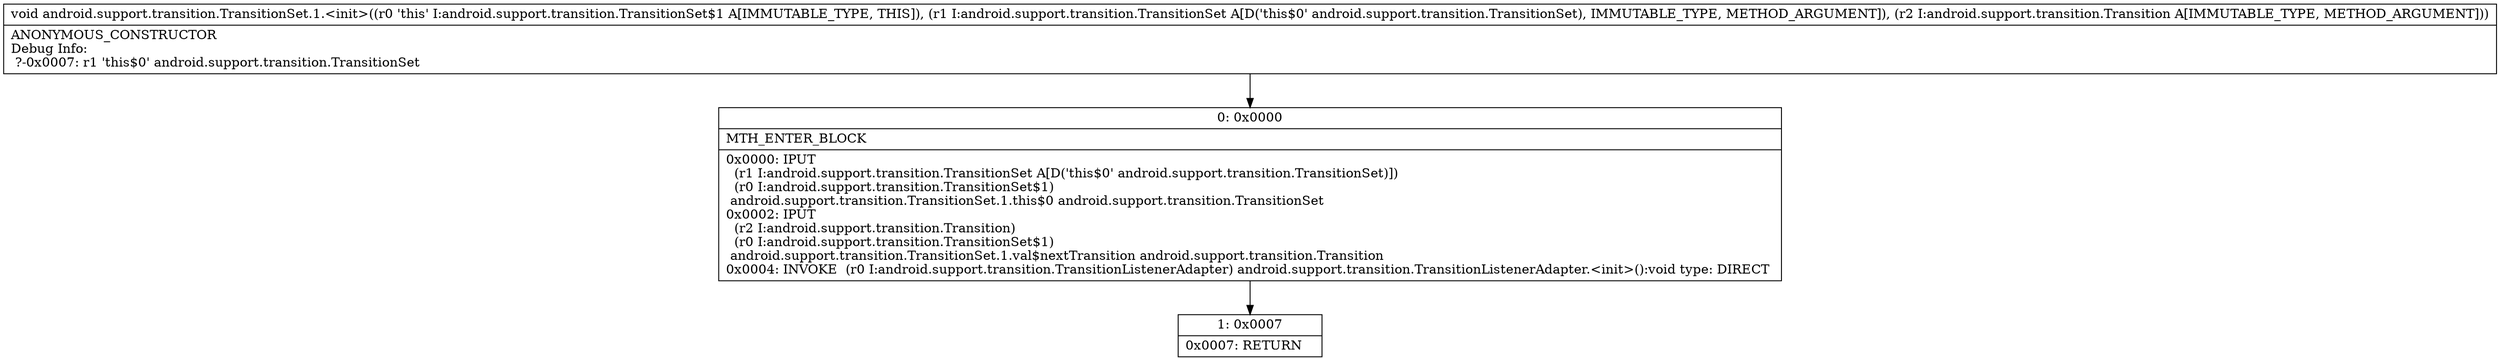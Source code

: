 digraph "CFG forandroid.support.transition.TransitionSet.1.\<init\>(Landroid\/support\/transition\/TransitionSet;Landroid\/support\/transition\/Transition;)V" {
Node_0 [shape=record,label="{0\:\ 0x0000|MTH_ENTER_BLOCK\l|0x0000: IPUT  \l  (r1 I:android.support.transition.TransitionSet A[D('this$0' android.support.transition.TransitionSet)])\l  (r0 I:android.support.transition.TransitionSet$1)\l android.support.transition.TransitionSet.1.this$0 android.support.transition.TransitionSet \l0x0002: IPUT  \l  (r2 I:android.support.transition.Transition)\l  (r0 I:android.support.transition.TransitionSet$1)\l android.support.transition.TransitionSet.1.val$nextTransition android.support.transition.Transition \l0x0004: INVOKE  (r0 I:android.support.transition.TransitionListenerAdapter) android.support.transition.TransitionListenerAdapter.\<init\>():void type: DIRECT \l}"];
Node_1 [shape=record,label="{1\:\ 0x0007|0x0007: RETURN   \l}"];
MethodNode[shape=record,label="{void android.support.transition.TransitionSet.1.\<init\>((r0 'this' I:android.support.transition.TransitionSet$1 A[IMMUTABLE_TYPE, THIS]), (r1 I:android.support.transition.TransitionSet A[D('this$0' android.support.transition.TransitionSet), IMMUTABLE_TYPE, METHOD_ARGUMENT]), (r2 I:android.support.transition.Transition A[IMMUTABLE_TYPE, METHOD_ARGUMENT]))  | ANONYMOUS_CONSTRUCTOR\lDebug Info:\l  ?\-0x0007: r1 'this$0' android.support.transition.TransitionSet\l}"];
MethodNode -> Node_0;
Node_0 -> Node_1;
}

